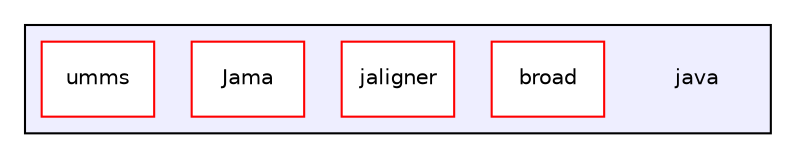 digraph "java" {
  compound=true
  node [ fontsize="10", fontname="Helvetica"];
  edge [ labelfontsize="10", labelfontname="Helvetica"];
  subgraph clusterdir_26f08a9d1141b214acdf9b84b4f0405e {
    graph [ bgcolor="#eeeeff", pencolor="black", label="" URL="dir_26f08a9d1141b214acdf9b84b4f0405e.html"];
    dir_26f08a9d1141b214acdf9b84b4f0405e [shape=plaintext label="java"];
    dir_3eb2b208b3dbfc04b68be4ee9df17ec9 [shape=box label="broad" color="red" fillcolor="white" style="filled" URL="dir_3eb2b208b3dbfc04b68be4ee9df17ec9.html"];
    dir_c17c136ee8cc04f76d688c588acae175 [shape=box label="jaligner" color="red" fillcolor="white" style="filled" URL="dir_c17c136ee8cc04f76d688c588acae175.html"];
    dir_fa918c9307a400c8102b01e36c569844 [shape=box label="Jama" color="red" fillcolor="white" style="filled" URL="dir_fa918c9307a400c8102b01e36c569844.html"];
    dir_458b2861df51ce30708af314ce5674b1 [shape=box label="umms" color="red" fillcolor="white" style="filled" URL="dir_458b2861df51ce30708af314ce5674b1.html"];
  }
}
